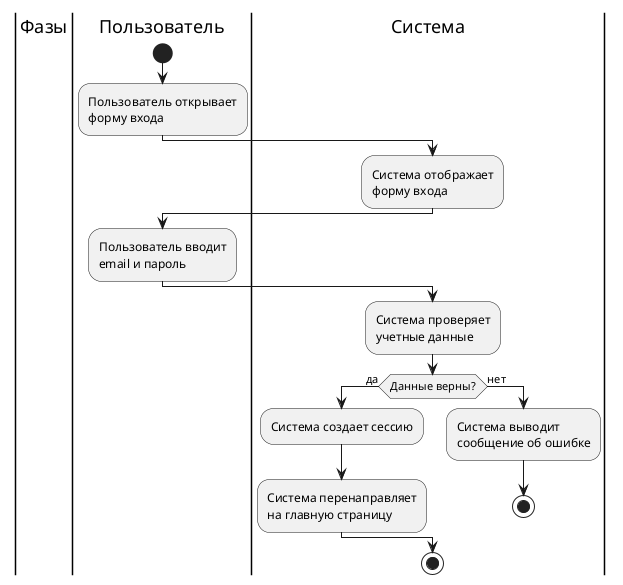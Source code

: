 @startuml
|Фазы|
|Пользователь|
start
:Пользователь открывает\nформу входа;

|Система|
:Система отображает\nформу входа;

|Пользователь|
:Пользователь вводит\nemail и пароль;

|Система|
:Система проверяет\nучетные данные;

|Система|
if (Данные верны?) then (да)
  :Система создает сессию;
  :Система перенаправляет\nна главную страницу;
else (нет)
  :Система выводит\nсообщение об ошибке;
  stop
endif

stop
@enduml
